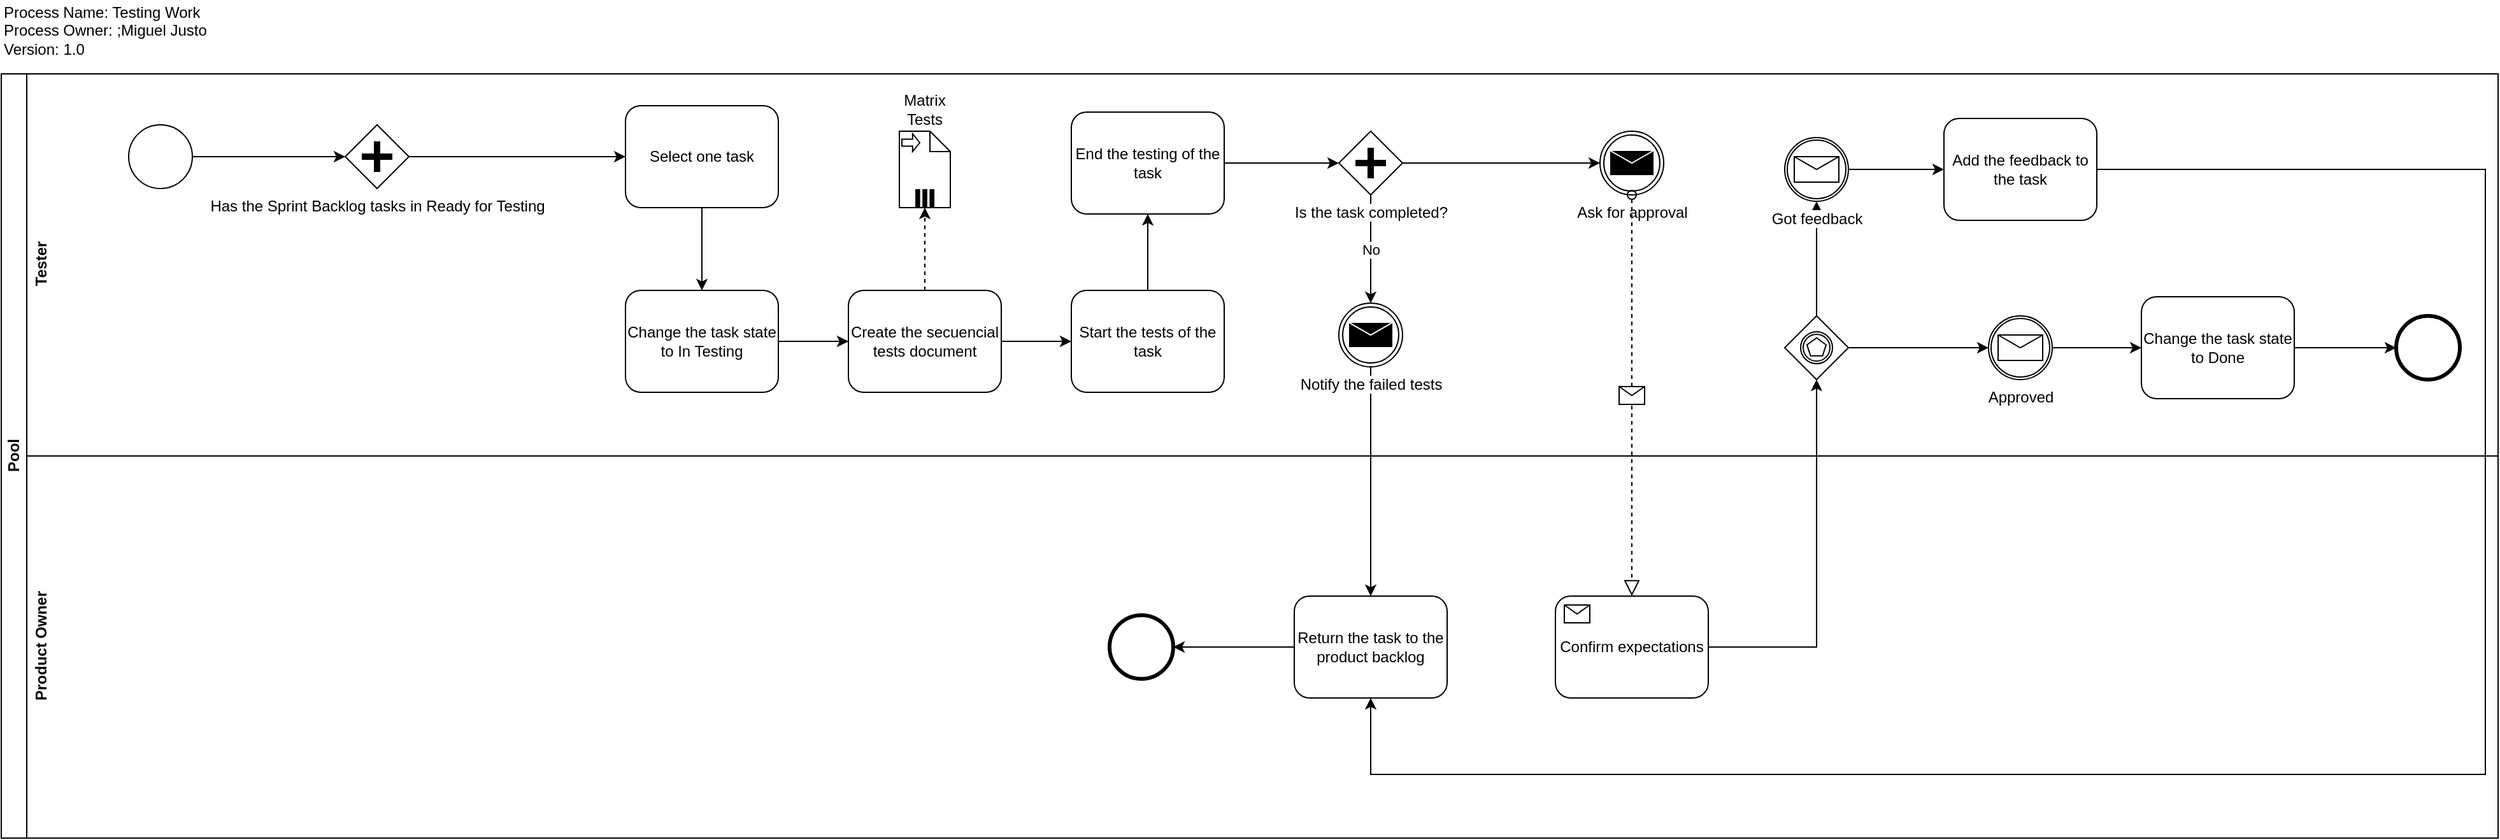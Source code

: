<mxfile version="10.6.7" type="github"><diagram id="jTFhZOzP6tyMg3kt_bYE" name="Page-1"><mxGraphModel dx="1593" dy="2038" grid="1" gridSize="10" guides="1" tooltips="1" connect="1" arrows="1" fold="1" page="1" pageScale="1" pageWidth="850" pageHeight="1100" math="0" shadow="0"><root><mxCell id="0"/><mxCell id="1" parent="0"/><mxCell id="horsch4pBo-_I7z23dra-1" value="Pool" style="swimlane;html=1;horizontal=0;startSize=20;" vertex="1" parent="1"><mxGeometry x="20" y="20" width="1960" height="600" as="geometry"/></mxCell><mxCell id="horsch4pBo-_I7z23dra-2" value="Tester" style="swimlane;html=1;horizontal=0;swimlaneLine=0;" vertex="1" parent="horsch4pBo-_I7z23dra-1"><mxGeometry x="20" width="1940" height="300" as="geometry"/></mxCell><mxCell id="horsch4pBo-_I7z23dra-5" style="edgeStyle=orthogonalEdgeStyle;rounded=0;orthogonalLoop=1;jettySize=auto;html=1;exitX=1;exitY=0.5;exitDx=0;exitDy=0;entryX=0;entryY=0.5;entryDx=0;entryDy=0;" edge="1" parent="horsch4pBo-_I7z23dra-2" source="horsch4pBo-_I7z23dra-3" target="horsch4pBo-_I7z23dra-4"><mxGeometry relative="1" as="geometry"/></mxCell><mxCell id="horsch4pBo-_I7z23dra-3" value="" style="shape=mxgraph.bpmn.shape;html=1;verticalLabelPosition=bottom;labelBackgroundColor=#ffffff;verticalAlign=top;align=center;perimeter=ellipsePerimeter;outlineConnect=0;outline=standard;symbol=general;" vertex="1" parent="horsch4pBo-_I7z23dra-2"><mxGeometry x="80" y="40" width="50" height="50" as="geometry"/></mxCell><mxCell id="horsch4pBo-_I7z23dra-25" style="edgeStyle=orthogonalEdgeStyle;rounded=0;orthogonalLoop=1;jettySize=auto;html=1;exitX=1;exitY=0.5;exitDx=0;exitDy=0;entryX=0;entryY=0.5;entryDx=0;entryDy=0;" edge="1" parent="horsch4pBo-_I7z23dra-2" source="horsch4pBo-_I7z23dra-4" target="horsch4pBo-_I7z23dra-6"><mxGeometry relative="1" as="geometry"/></mxCell><mxCell id="horsch4pBo-_I7z23dra-4" value="Has the Sprint Backlog tasks in Ready for Testing" style="shape=mxgraph.bpmn.shape;html=1;verticalLabelPosition=bottom;labelBackgroundColor=#ffffff;verticalAlign=top;align=center;perimeter=rhombusPerimeter;background=gateway;outlineConnect=0;outline=none;symbol=parallelGw;" vertex="1" parent="horsch4pBo-_I7z23dra-2"><mxGeometry x="250" y="40" width="50" height="50" as="geometry"/></mxCell><mxCell id="horsch4pBo-_I7z23dra-9" style="edgeStyle=orthogonalEdgeStyle;rounded=0;orthogonalLoop=1;jettySize=auto;html=1;exitX=0.5;exitY=1;exitDx=0;exitDy=0;entryX=0.5;entryY=0;entryDx=0;entryDy=0;" edge="1" parent="horsch4pBo-_I7z23dra-2" source="horsch4pBo-_I7z23dra-6" target="horsch4pBo-_I7z23dra-8"><mxGeometry relative="1" as="geometry"/></mxCell><mxCell id="horsch4pBo-_I7z23dra-6" value="Select one task" style="shape=ext;rounded=1;html=1;whiteSpace=wrap;" vertex="1" parent="horsch4pBo-_I7z23dra-2"><mxGeometry x="470" y="25" width="120" height="80" as="geometry"/></mxCell><mxCell id="horsch4pBo-_I7z23dra-7" value="Product Owner" style="swimlane;html=1;horizontal=0;swimlaneLine=0;" vertex="1" parent="horsch4pBo-_I7z23dra-2"><mxGeometry y="300" width="1940" height="300" as="geometry"/></mxCell><mxCell id="horsch4pBo-_I7z23dra-33" style="edgeStyle=orthogonalEdgeStyle;rounded=0;orthogonalLoop=1;jettySize=auto;html=1;exitX=0;exitY=0.5;exitDx=0;exitDy=0;" edge="1" parent="horsch4pBo-_I7z23dra-7" source="horsch4pBo-_I7z23dra-30" target="horsch4pBo-_I7z23dra-32"><mxGeometry relative="1" as="geometry"/></mxCell><mxCell id="horsch4pBo-_I7z23dra-30" value="Return the task to the product backlog" style="shape=ext;rounded=1;html=1;whiteSpace=wrap;" vertex="1" parent="horsch4pBo-_I7z23dra-7"><mxGeometry x="995" y="110" width="120" height="80" as="geometry"/></mxCell><mxCell id="horsch4pBo-_I7z23dra-32" value="" style="shape=mxgraph.bpmn.shape;html=1;verticalLabelPosition=bottom;labelBackgroundColor=#ffffff;verticalAlign=top;align=center;perimeter=ellipsePerimeter;outlineConnect=0;outline=end;symbol=general;" vertex="1" parent="horsch4pBo-_I7z23dra-7"><mxGeometry x="850" y="125" width="50" height="50" as="geometry"/></mxCell><mxCell id="horsch4pBo-_I7z23dra-37" value="Confirm expectations" style="html=1;whiteSpace=wrap;rounded=1;" vertex="1" parent="horsch4pBo-_I7z23dra-7"><mxGeometry x="1200" y="110" width="120" height="80" as="geometry"/></mxCell><mxCell id="horsch4pBo-_I7z23dra-38" value="" style="html=1;shape=message;outlineConnect=0;" vertex="1" parent="horsch4pBo-_I7z23dra-37"><mxGeometry width="20" height="14" relative="1" as="geometry"><mxPoint x="7" y="7" as="offset"/></mxGeometry></mxCell><mxCell id="horsch4pBo-_I7z23dra-27" style="edgeStyle=orthogonalEdgeStyle;rounded=0;orthogonalLoop=1;jettySize=auto;html=1;exitX=1;exitY=0.5;exitDx=0;exitDy=0;entryX=0;entryY=0.5;entryDx=0;entryDy=0;" edge="1" parent="horsch4pBo-_I7z23dra-2" source="horsch4pBo-_I7z23dra-8" target="horsch4pBo-_I7z23dra-26"><mxGeometry relative="1" as="geometry"/></mxCell><mxCell id="horsch4pBo-_I7z23dra-8" value="Change the task state to In Testing" style="shape=ext;rounded=1;html=1;whiteSpace=wrap;" vertex="1" parent="horsch4pBo-_I7z23dra-2"><mxGeometry x="470" y="170" width="120" height="80" as="geometry"/></mxCell><mxCell id="horsch4pBo-_I7z23dra-13" style="edgeStyle=orthogonalEdgeStyle;rounded=0;orthogonalLoop=1;jettySize=auto;html=1;exitX=0.5;exitY=0;exitDx=0;exitDy=0;entryX=0.5;entryY=1;entryDx=0;entryDy=0;" edge="1" parent="horsch4pBo-_I7z23dra-2" source="horsch4pBo-_I7z23dra-10" target="horsch4pBo-_I7z23dra-12"><mxGeometry relative="1" as="geometry"/></mxCell><mxCell id="horsch4pBo-_I7z23dra-10" value="Start the tests of the task" style="shape=ext;rounded=1;html=1;whiteSpace=wrap;" vertex="1" parent="horsch4pBo-_I7z23dra-2"><mxGeometry x="820" y="170" width="120" height="80" as="geometry"/></mxCell><mxCell id="horsch4pBo-_I7z23dra-17" style="edgeStyle=orthogonalEdgeStyle;rounded=0;orthogonalLoop=1;jettySize=auto;html=1;exitX=1;exitY=0.5;exitDx=0;exitDy=0;entryX=0;entryY=0.5;entryDx=0;entryDy=0;" edge="1" parent="horsch4pBo-_I7z23dra-2" source="horsch4pBo-_I7z23dra-12" target="horsch4pBo-_I7z23dra-16"><mxGeometry relative="1" as="geometry"/></mxCell><mxCell id="horsch4pBo-_I7z23dra-12" value="End the testing of the task" style="shape=ext;rounded=1;html=1;whiteSpace=wrap;" vertex="1" parent="horsch4pBo-_I7z23dra-2"><mxGeometry x="820" y="30" width="120" height="80" as="geometry"/></mxCell><mxCell id="horsch4pBo-_I7z23dra-20" value="No" style="edgeStyle=orthogonalEdgeStyle;rounded=0;orthogonalLoop=1;jettySize=auto;html=1;exitX=0.5;exitY=1;exitDx=0;exitDy=0;entryX=0.5;entryY=0;entryDx=0;entryDy=0;" edge="1" parent="horsch4pBo-_I7z23dra-2" source="horsch4pBo-_I7z23dra-16" target="horsch4pBo-_I7z23dra-19"><mxGeometry relative="1" as="geometry"/></mxCell><mxCell id="horsch4pBo-_I7z23dra-36" style="edgeStyle=orthogonalEdgeStyle;rounded=0;orthogonalLoop=1;jettySize=auto;html=1;exitX=1;exitY=0.5;exitDx=0;exitDy=0;entryX=0;entryY=0.5;entryDx=0;entryDy=0;" edge="1" parent="horsch4pBo-_I7z23dra-2" source="horsch4pBo-_I7z23dra-16" target="horsch4pBo-_I7z23dra-35"><mxGeometry relative="1" as="geometry"/></mxCell><mxCell id="horsch4pBo-_I7z23dra-16" value="Is the task completed?" style="shape=mxgraph.bpmn.shape;html=1;verticalLabelPosition=bottom;labelBackgroundColor=#ffffff;verticalAlign=top;align=center;perimeter=rhombusPerimeter;background=gateway;outlineConnect=0;outline=none;symbol=parallelGw;" vertex="1" parent="horsch4pBo-_I7z23dra-2"><mxGeometry x="1030" y="45" width="50" height="50" as="geometry"/></mxCell><mxCell id="horsch4pBo-_I7z23dra-31" style="edgeStyle=orthogonalEdgeStyle;rounded=0;orthogonalLoop=1;jettySize=auto;html=1;exitX=0.5;exitY=1;exitDx=0;exitDy=0;entryX=0.5;entryY=0;entryDx=0;entryDy=0;" edge="1" parent="horsch4pBo-_I7z23dra-2" source="horsch4pBo-_I7z23dra-19" target="horsch4pBo-_I7z23dra-30"><mxGeometry relative="1" as="geometry"/></mxCell><mxCell id="horsch4pBo-_I7z23dra-19" value="Notify the failed tests" style="shape=mxgraph.bpmn.shape;html=1;verticalLabelPosition=bottom;labelBackgroundColor=#ffffff;verticalAlign=top;align=center;perimeter=ellipsePerimeter;outlineConnect=0;outline=throwing;symbol=message;" vertex="1" parent="horsch4pBo-_I7z23dra-2"><mxGeometry x="1030" y="180" width="50" height="50" as="geometry"/></mxCell><mxCell id="horsch4pBo-_I7z23dra-21" value="Matrix Tests" style="shape=note;whiteSpace=wrap;size=16;html=1;labelPosition=center;verticalLabelPosition=top;align=center;verticalAlign=bottom;" vertex="1" parent="horsch4pBo-_I7z23dra-2"><mxGeometry x="685" y="45" width="40" height="60" as="geometry"/></mxCell><mxCell id="horsch4pBo-_I7z23dra-22" value="" style="html=1;shape=singleArrow;arrowWidth=0.4;arrowSize=0.4;outlineConnect=0;" vertex="1" parent="horsch4pBo-_I7z23dra-21"><mxGeometry width="14" height="14" relative="1" as="geometry"><mxPoint x="2" y="2" as="offset"/></mxGeometry></mxCell><mxCell id="horsch4pBo-_I7z23dra-23" value="" style="html=1;whiteSpace=wrap;shape=parallelMarker;outlineConnect=0;" vertex="1" parent="horsch4pBo-_I7z23dra-21"><mxGeometry x="0.5" y="1" width="14" height="14" relative="1" as="geometry"><mxPoint x="-7" y="-14" as="offset"/></mxGeometry></mxCell><mxCell id="horsch4pBo-_I7z23dra-28" style="edgeStyle=orthogonalEdgeStyle;rounded=0;orthogonalLoop=1;jettySize=auto;html=1;exitX=1;exitY=0.5;exitDx=0;exitDy=0;entryX=0;entryY=0.5;entryDx=0;entryDy=0;" edge="1" parent="horsch4pBo-_I7z23dra-2" source="horsch4pBo-_I7z23dra-26" target="horsch4pBo-_I7z23dra-10"><mxGeometry relative="1" as="geometry"/></mxCell><mxCell id="horsch4pBo-_I7z23dra-29" style="edgeStyle=orthogonalEdgeStyle;rounded=0;orthogonalLoop=1;jettySize=auto;html=1;exitX=0.5;exitY=0;exitDx=0;exitDy=0;entryX=0.5;entryY=1;entryDx=0;entryDy=0;entryPerimeter=0;dashed=1;" edge="1" parent="horsch4pBo-_I7z23dra-2" source="horsch4pBo-_I7z23dra-26" target="horsch4pBo-_I7z23dra-21"><mxGeometry relative="1" as="geometry"/></mxCell><mxCell id="horsch4pBo-_I7z23dra-26" value="Create the secuencial tests document" style="shape=ext;rounded=1;html=1;whiteSpace=wrap;" vertex="1" parent="horsch4pBo-_I7z23dra-2"><mxGeometry x="645" y="170" width="120" height="80" as="geometry"/></mxCell><mxCell id="horsch4pBo-_I7z23dra-35" value="Ask for approval" style="shape=mxgraph.bpmn.shape;html=1;verticalLabelPosition=bottom;labelBackgroundColor=#ffffff;verticalAlign=top;align=center;perimeter=ellipsePerimeter;outlineConnect=0;outline=throwing;symbol=message;" vertex="1" parent="horsch4pBo-_I7z23dra-2"><mxGeometry x="1235" y="45" width="50" height="50" as="geometry"/></mxCell><mxCell id="horsch4pBo-_I7z23dra-40" value="" style="startArrow=oval;startFill=0;startSize=7;endArrow=block;endFill=0;endSize=10;dashed=1;html=1;exitX=0.5;exitY=1;exitDx=0;exitDy=0;" edge="1" parent="horsch4pBo-_I7z23dra-2" source="horsch4pBo-_I7z23dra-35" target="horsch4pBo-_I7z23dra-37"><mxGeometry relative="1" as="geometry"><mxPoint x="1190" y="249" as="sourcePoint"/><mxPoint x="1290" y="249" as="targetPoint"/></mxGeometry></mxCell><mxCell id="horsch4pBo-_I7z23dra-41" value="" style="shape=message;html=1;outlineConnect=0;" vertex="1" parent="horsch4pBo-_I7z23dra-40"><mxGeometry width="20" height="14" relative="1" as="geometry"><mxPoint x="-10" y="-7" as="offset"/></mxGeometry></mxCell><mxCell id="horsch4pBo-_I7z23dra-46" style="edgeStyle=orthogonalEdgeStyle;rounded=0;orthogonalLoop=1;jettySize=auto;html=1;exitX=1;exitY=0.5;exitDx=0;exitDy=0;entryX=0;entryY=0.5;entryDx=0;entryDy=0;" edge="1" parent="horsch4pBo-_I7z23dra-2" source="horsch4pBo-_I7z23dra-42" target="horsch4pBo-_I7z23dra-45"><mxGeometry relative="1" as="geometry"/></mxCell><mxCell id="horsch4pBo-_I7z23dra-53" style="edgeStyle=orthogonalEdgeStyle;rounded=0;orthogonalLoop=1;jettySize=auto;html=1;exitX=0.5;exitY=0;exitDx=0;exitDy=0;" edge="1" parent="horsch4pBo-_I7z23dra-2" source="horsch4pBo-_I7z23dra-42" target="horsch4pBo-_I7z23dra-52"><mxGeometry relative="1" as="geometry"/></mxCell><mxCell id="horsch4pBo-_I7z23dra-42" value="" style="shape=mxgraph.bpmn.shape;html=1;verticalLabelPosition=bottom;labelBackgroundColor=#ffffff;verticalAlign=top;align=center;perimeter=rhombusPerimeter;background=gateway;outlineConnect=0;outline=catching;symbol=multiple;" vertex="1" parent="horsch4pBo-_I7z23dra-2"><mxGeometry x="1380" y="190" width="50" height="50" as="geometry"/></mxCell><mxCell id="horsch4pBo-_I7z23dra-43" style="edgeStyle=orthogonalEdgeStyle;rounded=0;orthogonalLoop=1;jettySize=auto;html=1;exitX=1;exitY=0.5;exitDx=0;exitDy=0;entryX=0.5;entryY=1;entryDx=0;entryDy=0;" edge="1" parent="horsch4pBo-_I7z23dra-2" source="horsch4pBo-_I7z23dra-37" target="horsch4pBo-_I7z23dra-42"><mxGeometry relative="1" as="geometry"/></mxCell><mxCell id="horsch4pBo-_I7z23dra-50" style="edgeStyle=orthogonalEdgeStyle;rounded=0;orthogonalLoop=1;jettySize=auto;html=1;exitX=1;exitY=0.5;exitDx=0;exitDy=0;" edge="1" parent="horsch4pBo-_I7z23dra-2" source="horsch4pBo-_I7z23dra-45" target="horsch4pBo-_I7z23dra-47"><mxGeometry relative="1" as="geometry"/></mxCell><mxCell id="horsch4pBo-_I7z23dra-45" value="Approved" style="shape=mxgraph.bpmn.shape;html=1;verticalLabelPosition=bottom;labelBackgroundColor=#ffffff;verticalAlign=top;align=center;perimeter=ellipsePerimeter;outlineConnect=0;outline=boundInt;symbol=message;" vertex="1" parent="horsch4pBo-_I7z23dra-2"><mxGeometry x="1540" y="190" width="50" height="50" as="geometry"/></mxCell><mxCell id="horsch4pBo-_I7z23dra-49" style="edgeStyle=orthogonalEdgeStyle;rounded=0;orthogonalLoop=1;jettySize=auto;html=1;exitX=1;exitY=0.5;exitDx=0;exitDy=0;entryX=0;entryY=0.5;entryDx=0;entryDy=0;" edge="1" parent="horsch4pBo-_I7z23dra-2" source="horsch4pBo-_I7z23dra-47" target="horsch4pBo-_I7z23dra-48"><mxGeometry relative="1" as="geometry"/></mxCell><mxCell id="horsch4pBo-_I7z23dra-47" value="Change the task state to Done" style="shape=ext;rounded=1;html=1;whiteSpace=wrap;" vertex="1" parent="horsch4pBo-_I7z23dra-2"><mxGeometry x="1660" y="175" width="120" height="80" as="geometry"/></mxCell><mxCell id="horsch4pBo-_I7z23dra-48" value="" style="shape=mxgraph.bpmn.shape;html=1;verticalLabelPosition=bottom;labelBackgroundColor=#ffffff;verticalAlign=top;align=center;perimeter=ellipsePerimeter;outlineConnect=0;outline=end;symbol=general;" vertex="1" parent="horsch4pBo-_I7z23dra-2"><mxGeometry x="1860" y="190" width="50" height="50" as="geometry"/></mxCell><mxCell id="horsch4pBo-_I7z23dra-54" style="edgeStyle=orthogonalEdgeStyle;rounded=0;orthogonalLoop=1;jettySize=auto;html=1;exitX=1;exitY=0.5;exitDx=0;exitDy=0;entryX=0;entryY=0.5;entryDx=0;entryDy=0;" edge="1" parent="horsch4pBo-_I7z23dra-2" source="horsch4pBo-_I7z23dra-52" target="horsch4pBo-_I7z23dra-51"><mxGeometry relative="1" as="geometry"/></mxCell><mxCell id="horsch4pBo-_I7z23dra-52" value="Got feedback" style="shape=mxgraph.bpmn.shape;html=1;verticalLabelPosition=bottom;labelBackgroundColor=#ffffff;verticalAlign=top;align=center;perimeter=ellipsePerimeter;outlineConnect=0;outline=boundInt;symbol=message;" vertex="1" parent="horsch4pBo-_I7z23dra-2"><mxGeometry x="1380" y="50" width="50" height="50" as="geometry"/></mxCell><mxCell id="horsch4pBo-_I7z23dra-55" style="edgeStyle=orthogonalEdgeStyle;rounded=0;orthogonalLoop=1;jettySize=auto;html=1;exitX=1;exitY=0.5;exitDx=0;exitDy=0;entryX=0.5;entryY=1;entryDx=0;entryDy=0;" edge="1" parent="horsch4pBo-_I7z23dra-2" source="horsch4pBo-_I7z23dra-51" target="horsch4pBo-_I7z23dra-30"><mxGeometry relative="1" as="geometry"><Array as="points"><mxPoint x="1930" y="75"/><mxPoint x="1930" y="550"/><mxPoint x="1055" y="550"/></Array></mxGeometry></mxCell><mxCell id="horsch4pBo-_I7z23dra-51" value="Add the feedback to the task" style="shape=ext;rounded=1;html=1;whiteSpace=wrap;" vertex="1" parent="horsch4pBo-_I7z23dra-2"><mxGeometry x="1505" y="35" width="120" height="80" as="geometry"/></mxCell><mxCell id="horsch4pBo-_I7z23dra-56" value="Process Name: Testing Work&lt;br&gt;Process Owner: ;Miguel Justo&lt;br&gt;Version: 1.0&lt;br&gt;" style="text;html=1;resizable=0;points=[];autosize=1;align=left;verticalAlign=top;spacingTop=-4;" vertex="1" parent="1"><mxGeometry x="20" y="-38" width="170" height="40" as="geometry"/></mxCell></root></mxGraphModel></diagram></mxfile>